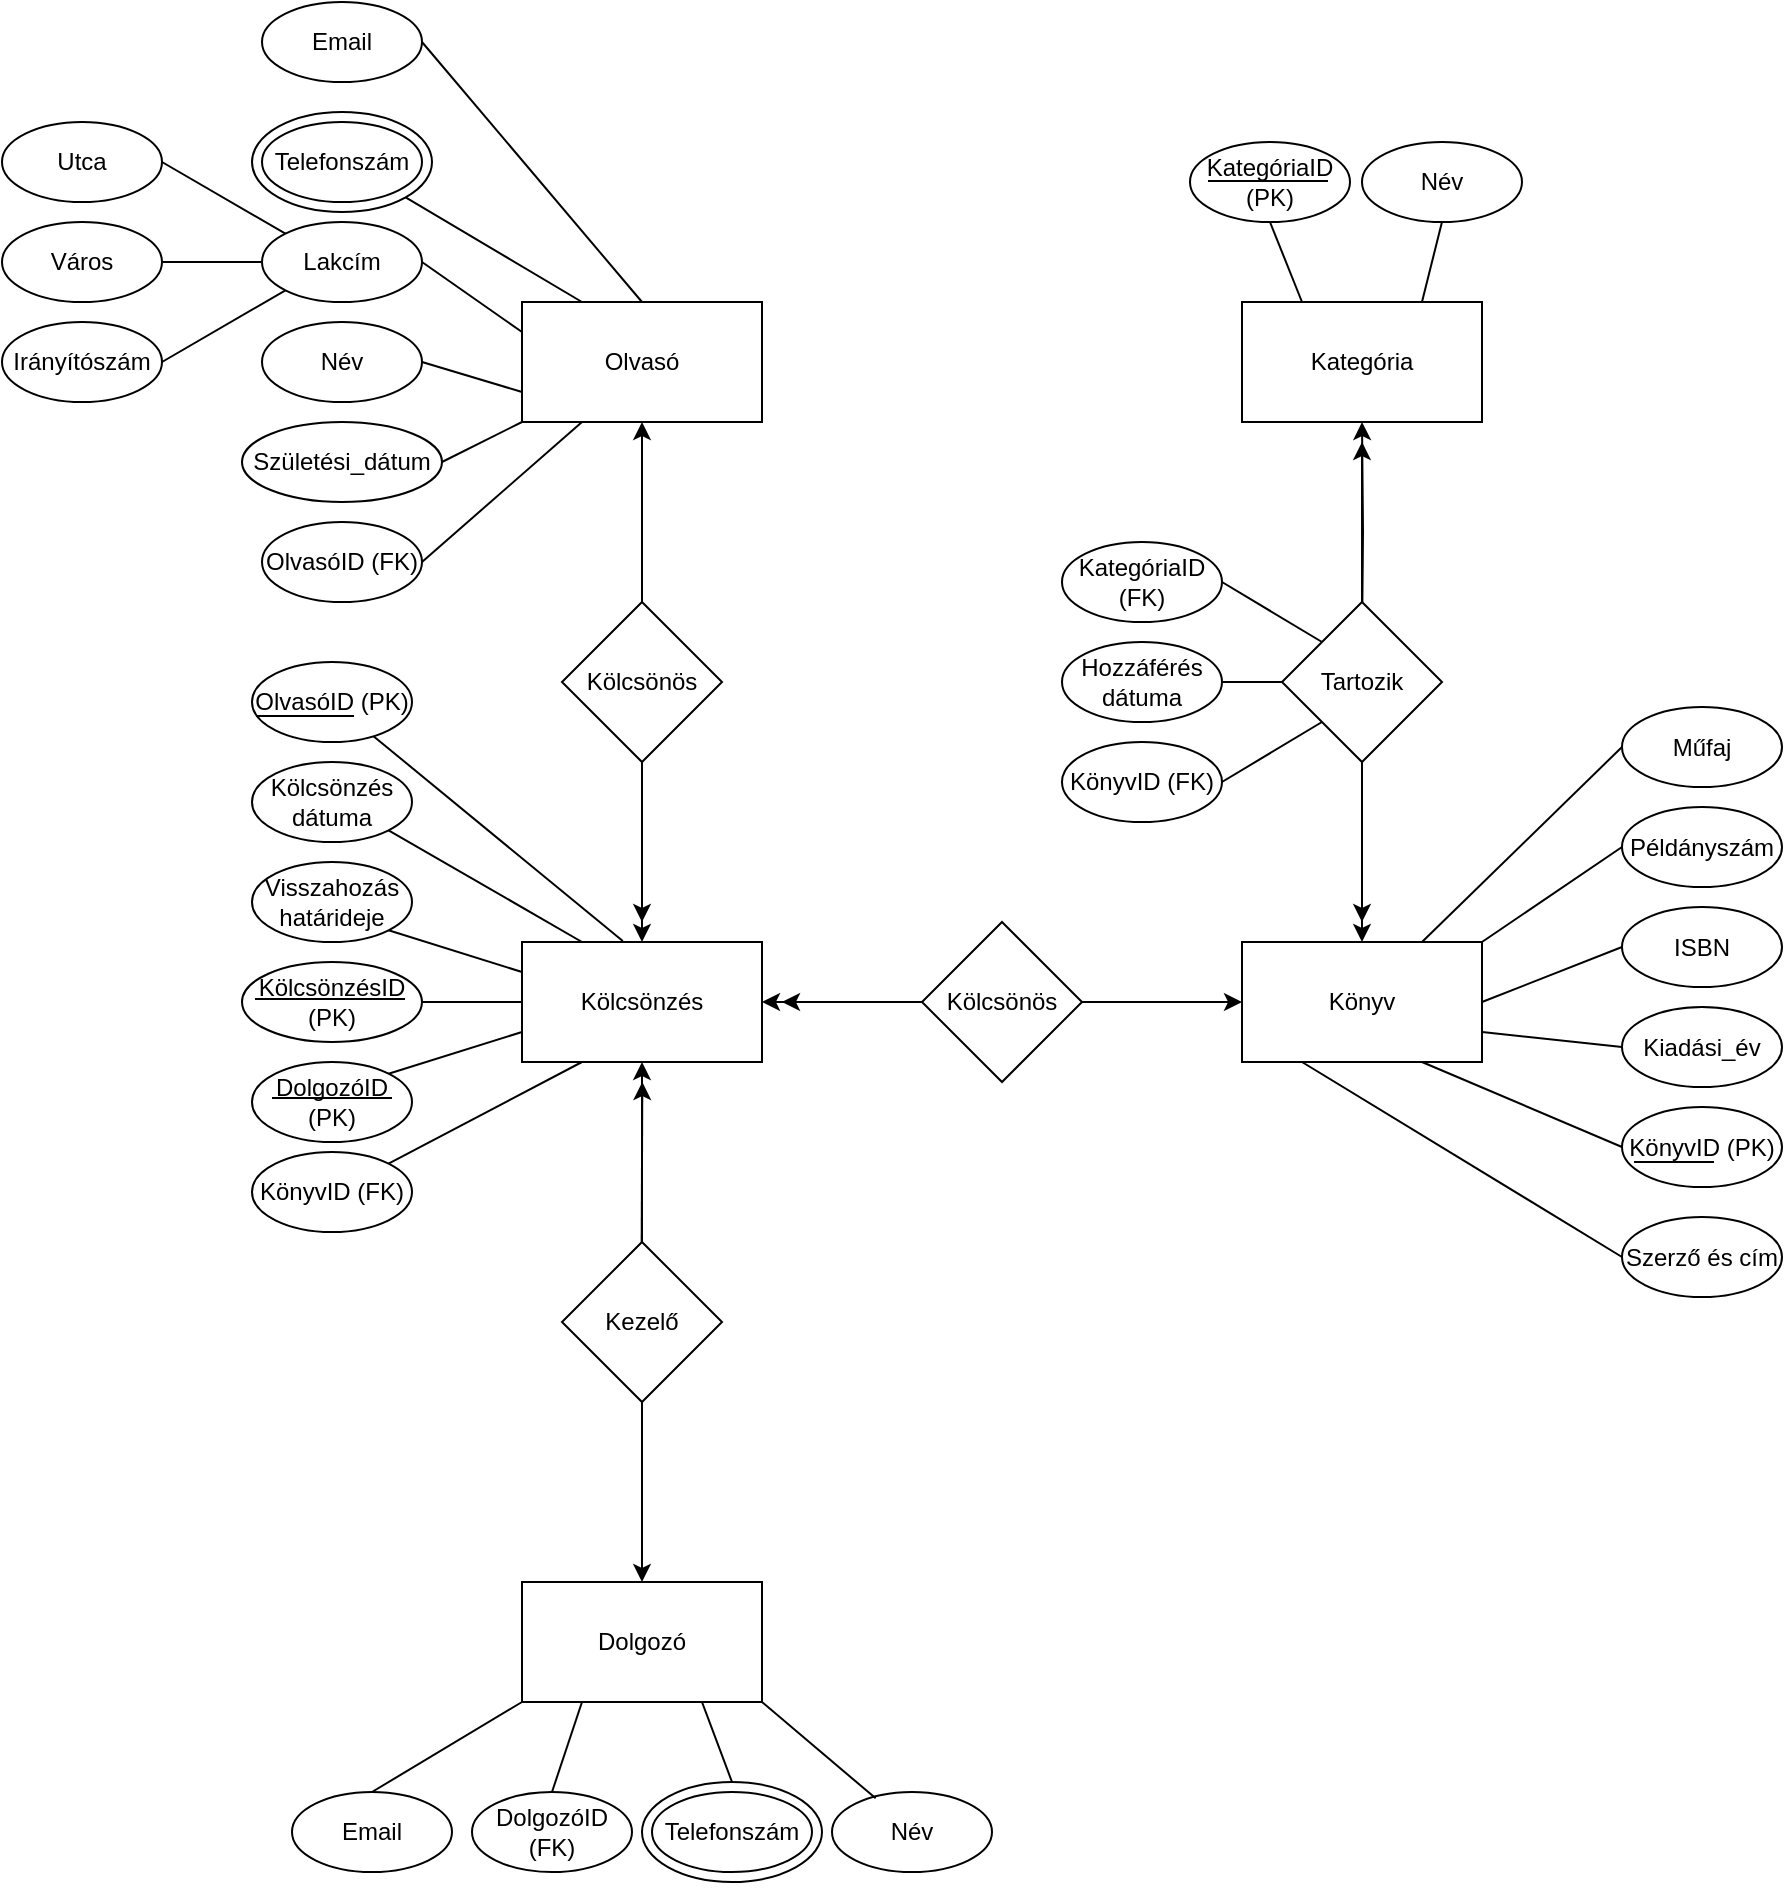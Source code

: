 <mxfile version="25.0.1">
  <diagram name="1 oldal" id="alcTGYQ9ajRt__SK6LK3">
    <mxGraphModel dx="1498" dy="751" grid="1" gridSize="10" guides="1" tooltips="1" connect="1" arrows="1" fold="1" page="1" pageScale="1" pageWidth="827" pageHeight="1169" math="0" shadow="0">
      <root>
        <mxCell id="0" />
        <mxCell id="1" parent="0" />
        <mxCell id="ELYU4CRY17MP1amdZxYk-1" value="" style="endArrow=classic;html=1;rounded=0;entryX=0.5;entryY=0;entryDx=0;entryDy=0;exitX=0.5;exitY=1;exitDx=0;exitDy=0;" edge="1" parent="1" source="ELYU4CRY17MP1amdZxYk-26" target="ELYU4CRY17MP1amdZxYk-2">
          <mxGeometry width="50" height="50" relative="1" as="geometry">
            <mxPoint x="380" y="370" as="sourcePoint" />
            <mxPoint x="300" y="370" as="targetPoint" />
          </mxGeometry>
        </mxCell>
        <mxCell id="ELYU4CRY17MP1amdZxYk-2" value="Könyv" style="rounded=0;whiteSpace=wrap;html=1;" vertex="1" parent="1">
          <mxGeometry x="360" y="480" width="120" height="60" as="geometry" />
        </mxCell>
        <mxCell id="ELYU4CRY17MP1amdZxYk-3" value="Kategória" style="rounded=0;whiteSpace=wrap;html=1;" vertex="1" parent="1">
          <mxGeometry x="360" y="160" width="120" height="60" as="geometry" />
        </mxCell>
        <mxCell id="ELYU4CRY17MP1amdZxYk-4" value="Dolgozó" style="rounded=0;whiteSpace=wrap;html=1;" vertex="1" parent="1">
          <mxGeometry y="800" width="120" height="60" as="geometry" />
        </mxCell>
        <mxCell id="ELYU4CRY17MP1amdZxYk-5" value="Olvasó" style="rounded=0;whiteSpace=wrap;html=1;" vertex="1" parent="1">
          <mxGeometry y="160" width="120" height="60" as="geometry" />
        </mxCell>
        <mxCell id="ELYU4CRY17MP1amdZxYk-6" value="Kölcsönzés" style="rounded=0;whiteSpace=wrap;html=1;" vertex="1" parent="1">
          <mxGeometry y="480" width="120" height="60" as="geometry" />
        </mxCell>
        <mxCell id="ELYU4CRY17MP1amdZxYk-7" value="Email" style="ellipse;whiteSpace=wrap;html=1;" vertex="1" parent="1">
          <mxGeometry x="-115" y="905" width="80" height="40" as="geometry" />
        </mxCell>
        <mxCell id="ELYU4CRY17MP1amdZxYk-8" value="DolgozóID (FK)" style="ellipse;whiteSpace=wrap;html=1;" vertex="1" parent="1">
          <mxGeometry x="-25" y="905" width="80" height="40" as="geometry" />
        </mxCell>
        <mxCell id="ELYU4CRY17MP1amdZxYk-9" value="Név" style="ellipse;whiteSpace=wrap;html=1;" vertex="1" parent="1">
          <mxGeometry x="155" y="905" width="80" height="40" as="geometry" />
        </mxCell>
        <mxCell id="ELYU4CRY17MP1amdZxYk-10" value="" style="endArrow=none;html=1;rounded=0;exitX=1;exitY=1;exitDx=0;exitDy=0;entryX=0.273;entryY=0.079;entryDx=0;entryDy=0;entryPerimeter=0;" edge="1" parent="1" source="ELYU4CRY17MP1amdZxYk-4" target="ELYU4CRY17MP1amdZxYk-9">
          <mxGeometry width="50" height="50" relative="1" as="geometry">
            <mxPoint x="220" y="1060" as="sourcePoint" />
            <mxPoint x="110" y="930" as="targetPoint" />
          </mxGeometry>
        </mxCell>
        <mxCell id="ELYU4CRY17MP1amdZxYk-11" value="" style="endArrow=none;html=1;rounded=0;entryX=0.25;entryY=1;entryDx=0;entryDy=0;exitX=0.5;exitY=0;exitDx=0;exitDy=0;" edge="1" parent="1" source="ELYU4CRY17MP1amdZxYk-8" target="ELYU4CRY17MP1amdZxYk-4">
          <mxGeometry width="50" height="50" relative="1" as="geometry">
            <mxPoint x="70" y="970" as="sourcePoint" />
            <mxPoint x="70" y="880" as="targetPoint" />
          </mxGeometry>
        </mxCell>
        <mxCell id="ELYU4CRY17MP1amdZxYk-12" value="" style="endArrow=none;html=1;rounded=0;entryX=0.5;entryY=0;entryDx=0;entryDy=0;exitX=0.75;exitY=1;exitDx=0;exitDy=0;" edge="1" parent="1" source="ELYU4CRY17MP1amdZxYk-4" target="ELYU4CRY17MP1amdZxYk-20">
          <mxGeometry width="50" height="50" relative="1" as="geometry">
            <mxPoint x="220" y="1060" as="sourcePoint" />
            <mxPoint x="270" y="1010" as="targetPoint" />
          </mxGeometry>
        </mxCell>
        <mxCell id="ELYU4CRY17MP1amdZxYk-13" value="" style="endArrow=none;html=1;rounded=0;exitX=0.5;exitY=0;exitDx=0;exitDy=0;entryX=0;entryY=1;entryDx=0;entryDy=0;" edge="1" parent="1" source="ELYU4CRY17MP1amdZxYk-7" target="ELYU4CRY17MP1amdZxYk-4">
          <mxGeometry width="50" height="50" relative="1" as="geometry">
            <mxPoint x="220" y="1060" as="sourcePoint" />
            <mxPoint x="10" y="835" as="targetPoint" />
          </mxGeometry>
        </mxCell>
        <mxCell id="ELYU4CRY17MP1amdZxYk-14" value="Név" style="ellipse;whiteSpace=wrap;html=1;" vertex="1" parent="1">
          <mxGeometry x="-130" y="170" width="80" height="40" as="geometry" />
        </mxCell>
        <mxCell id="ELYU4CRY17MP1amdZxYk-15" value="Olvasó&lt;span data-darkreader-inline-color=&quot;&quot; data-darkreader-inline-bgcolor=&quot;&quot; style=&quot;background-color: initial; color: rgb(0, 0, 0); --darkreader-inline-bgcolor: initial; --darkreader-inline-color: #e8e6e3;&quot;&gt;ID (FK)&lt;/span&gt;" style="ellipse;whiteSpace=wrap;html=1;" vertex="1" parent="1">
          <mxGeometry x="-130" y="270" width="80" height="40" as="geometry" />
        </mxCell>
        <mxCell id="ELYU4CRY17MP1amdZxYk-16" value="Email" style="ellipse;whiteSpace=wrap;html=1;" vertex="1" parent="1">
          <mxGeometry x="-130" y="10" width="80" height="40" as="geometry" />
        </mxCell>
        <mxCell id="ELYU4CRY17MP1amdZxYk-17" value="Születési_dátum" style="ellipse;whiteSpace=wrap;html=1;" vertex="1" parent="1">
          <mxGeometry x="-140" y="220" width="100" height="40" as="geometry" />
        </mxCell>
        <mxCell id="ELYU4CRY17MP1amdZxYk-18" value="Lakcím" style="ellipse;whiteSpace=wrap;html=1;" vertex="1" parent="1">
          <mxGeometry x="-130" y="120" width="80" height="40" as="geometry" />
        </mxCell>
        <mxCell id="ELYU4CRY17MP1amdZxYk-19" value="" style="group" vertex="1" connectable="0" parent="1">
          <mxGeometry x="60" y="900" width="90" height="50" as="geometry" />
        </mxCell>
        <mxCell id="ELYU4CRY17MP1amdZxYk-20" value="" style="ellipse;whiteSpace=wrap;html=1;" vertex="1" parent="ELYU4CRY17MP1amdZxYk-19">
          <mxGeometry width="90" height="50" as="geometry" />
        </mxCell>
        <mxCell id="ELYU4CRY17MP1amdZxYk-21" value="Telefonszám" style="ellipse;whiteSpace=wrap;html=1;" vertex="1" parent="ELYU4CRY17MP1amdZxYk-19">
          <mxGeometry x="5" y="5" width="80" height="40" as="geometry" />
        </mxCell>
        <mxCell id="ELYU4CRY17MP1amdZxYk-22" style="edgeStyle=orthogonalEdgeStyle;rounded=0;orthogonalLoop=1;jettySize=auto;html=1;exitX=0.5;exitY=1;exitDx=0;exitDy=0;" edge="1" parent="ELYU4CRY17MP1amdZxYk-19" source="ELYU4CRY17MP1amdZxYk-21" target="ELYU4CRY17MP1amdZxYk-21">
          <mxGeometry relative="1" as="geometry" />
        </mxCell>
        <mxCell id="ELYU4CRY17MP1amdZxYk-23" style="edgeStyle=orthogonalEdgeStyle;rounded=0;orthogonalLoop=1;jettySize=auto;html=1;entryX=0.5;entryY=1;entryDx=0;entryDy=0;" edge="1" parent="1" target="ELYU4CRY17MP1amdZxYk-3">
          <mxGeometry relative="1" as="geometry">
            <mxPoint x="420" y="330" as="sourcePoint" />
            <mxPoint x="420" y="220" as="targetPoint" />
          </mxGeometry>
        </mxCell>
        <mxCell id="ELYU4CRY17MP1amdZxYk-24" style="edgeStyle=orthogonalEdgeStyle;rounded=0;orthogonalLoop=1;jettySize=auto;html=1;exitX=0.5;exitY=0;exitDx=0;exitDy=0;" edge="1" parent="1" source="ELYU4CRY17MP1amdZxYk-26">
          <mxGeometry relative="1" as="geometry">
            <mxPoint x="420" y="230" as="targetPoint" />
            <mxPoint x="420" y="290" as="sourcePoint" />
          </mxGeometry>
        </mxCell>
        <mxCell id="ELYU4CRY17MP1amdZxYk-25" style="edgeStyle=orthogonalEdgeStyle;rounded=0;orthogonalLoop=1;jettySize=auto;html=1;exitX=0.5;exitY=1;exitDx=0;exitDy=0;" edge="1" parent="1" source="ELYU4CRY17MP1amdZxYk-26">
          <mxGeometry relative="1" as="geometry">
            <mxPoint x="420" y="470" as="targetPoint" />
            <mxPoint x="420" y="409.29" as="sourcePoint" />
            <Array as="points" />
          </mxGeometry>
        </mxCell>
        <mxCell id="ELYU4CRY17MP1amdZxYk-26" value="Tartozik" style="rhombus;whiteSpace=wrap;html=1;" vertex="1" parent="1">
          <mxGeometry x="380" y="310" width="80" height="80" as="geometry" />
        </mxCell>
        <mxCell id="ELYU4CRY17MP1amdZxYk-27" style="edgeStyle=orthogonalEdgeStyle;rounded=0;orthogonalLoop=1;jettySize=auto;html=1;entryX=0.5;entryY=1;entryDx=0;entryDy=0;exitX=0.5;exitY=0;exitDx=0;exitDy=0;" edge="1" parent="1" source="ELYU4CRY17MP1amdZxYk-30" target="ELYU4CRY17MP1amdZxYk-5">
          <mxGeometry relative="1" as="geometry">
            <mxPoint x="60" y="290" as="sourcePoint" />
          </mxGeometry>
        </mxCell>
        <mxCell id="ELYU4CRY17MP1amdZxYk-28" style="edgeStyle=orthogonalEdgeStyle;rounded=0;orthogonalLoop=1;jettySize=auto;html=1;entryX=0.5;entryY=0;entryDx=0;entryDy=0;" edge="1" parent="1" source="ELYU4CRY17MP1amdZxYk-30" target="ELYU4CRY17MP1amdZxYk-6">
          <mxGeometry relative="1" as="geometry" />
        </mxCell>
        <mxCell id="ELYU4CRY17MP1amdZxYk-29" style="edgeStyle=orthogonalEdgeStyle;rounded=0;orthogonalLoop=1;jettySize=auto;html=1;" edge="1" parent="1" source="ELYU4CRY17MP1amdZxYk-30">
          <mxGeometry relative="1" as="geometry">
            <mxPoint x="60" y="470" as="targetPoint" />
          </mxGeometry>
        </mxCell>
        <mxCell id="ELYU4CRY17MP1amdZxYk-30" value="Kölcsönös" style="rhombus;whiteSpace=wrap;html=1;" vertex="1" parent="1">
          <mxGeometry x="20" y="310" width="80" height="80" as="geometry" />
        </mxCell>
        <mxCell id="ELYU4CRY17MP1amdZxYk-31" style="edgeStyle=orthogonalEdgeStyle;rounded=0;orthogonalLoop=1;jettySize=auto;html=1;exitX=1;exitY=0.5;exitDx=0;exitDy=0;" edge="1" parent="1" source="ELYU4CRY17MP1amdZxYk-32" target="ELYU4CRY17MP1amdZxYk-2">
          <mxGeometry relative="1" as="geometry" />
        </mxCell>
        <mxCell id="ELYU4CRY17MP1amdZxYk-32" value="Kölcsönös" style="rhombus;whiteSpace=wrap;html=1;" vertex="1" parent="1">
          <mxGeometry x="200" y="470" width="80" height="80" as="geometry" />
        </mxCell>
        <mxCell id="ELYU4CRY17MP1amdZxYk-33" value="" style="group" vertex="1" connectable="0" parent="1">
          <mxGeometry x="-135" y="65" width="90" height="50" as="geometry" />
        </mxCell>
        <mxCell id="ELYU4CRY17MP1amdZxYk-34" value="" style="ellipse;whiteSpace=wrap;html=1;" vertex="1" parent="ELYU4CRY17MP1amdZxYk-33">
          <mxGeometry width="90" height="50" as="geometry" />
        </mxCell>
        <mxCell id="ELYU4CRY17MP1amdZxYk-35" value="Telefonszám" style="ellipse;whiteSpace=wrap;html=1;" vertex="1" parent="ELYU4CRY17MP1amdZxYk-33">
          <mxGeometry x="5" y="5" width="80" height="40" as="geometry" />
        </mxCell>
        <mxCell id="ELYU4CRY17MP1amdZxYk-36" value="Irányítószám" style="ellipse;whiteSpace=wrap;html=1;" vertex="1" parent="1">
          <mxGeometry x="-260" y="170" width="80" height="40" as="geometry" />
        </mxCell>
        <mxCell id="ELYU4CRY17MP1amdZxYk-37" value="Város" style="ellipse;whiteSpace=wrap;html=1;" vertex="1" parent="1">
          <mxGeometry x="-260" y="120" width="80" height="40" as="geometry" />
        </mxCell>
        <mxCell id="ELYU4CRY17MP1amdZxYk-38" value="Utca" style="ellipse;whiteSpace=wrap;html=1;" vertex="1" parent="1">
          <mxGeometry x="-260" y="70" width="80" height="40" as="geometry" />
        </mxCell>
        <mxCell id="ELYU4CRY17MP1amdZxYk-39" value="" style="endArrow=none;html=1;rounded=0;exitX=0.25;exitY=1;exitDx=0;exitDy=0;entryX=1;entryY=0.5;entryDx=0;entryDy=0;" edge="1" parent="1" source="ELYU4CRY17MP1amdZxYk-5" target="ELYU4CRY17MP1amdZxYk-15">
          <mxGeometry width="50" height="50" relative="1" as="geometry">
            <mxPoint x="-80" y="220" as="sourcePoint" />
            <mxPoint x="-30" y="170" as="targetPoint" />
          </mxGeometry>
        </mxCell>
        <mxCell id="ELYU4CRY17MP1amdZxYk-40" value="" style="endArrow=none;html=1;rounded=0;exitX=0;exitY=1;exitDx=0;exitDy=0;entryX=1;entryY=0.5;entryDx=0;entryDy=0;" edge="1" parent="1" source="ELYU4CRY17MP1amdZxYk-5" target="ELYU4CRY17MP1amdZxYk-17">
          <mxGeometry width="50" height="50" relative="1" as="geometry">
            <mxPoint x="-50" y="170" as="sourcePoint" />
            <mxPoint y="120" as="targetPoint" />
          </mxGeometry>
        </mxCell>
        <mxCell id="ELYU4CRY17MP1amdZxYk-41" value="" style="endArrow=none;html=1;rounded=0;exitX=0;exitY=0.75;exitDx=0;exitDy=0;entryX=1;entryY=0.5;entryDx=0;entryDy=0;" edge="1" parent="1" source="ELYU4CRY17MP1amdZxYk-5" target="ELYU4CRY17MP1amdZxYk-14">
          <mxGeometry width="50" height="50" relative="1" as="geometry">
            <mxPoint x="-10" y="155" as="sourcePoint" />
            <mxPoint x="40" y="105" as="targetPoint" />
          </mxGeometry>
        </mxCell>
        <mxCell id="ELYU4CRY17MP1amdZxYk-42" value="" style="endArrow=none;html=1;rounded=0;exitX=0;exitY=0.25;exitDx=0;exitDy=0;entryX=1;entryY=0.5;entryDx=0;entryDy=0;" edge="1" parent="1" source="ELYU4CRY17MP1amdZxYk-5" target="ELYU4CRY17MP1amdZxYk-18">
          <mxGeometry width="50" height="50" relative="1" as="geometry">
            <mxPoint x="70" y="170" as="sourcePoint" />
            <mxPoint x="120" y="120" as="targetPoint" />
          </mxGeometry>
        </mxCell>
        <mxCell id="ELYU4CRY17MP1amdZxYk-43" value="" style="endArrow=none;html=1;rounded=0;exitX=0.25;exitY=0;exitDx=0;exitDy=0;entryX=1;entryY=1;entryDx=0;entryDy=0;" edge="1" parent="1" source="ELYU4CRY17MP1amdZxYk-5" target="ELYU4CRY17MP1amdZxYk-34">
          <mxGeometry width="50" height="50" relative="1" as="geometry">
            <mxPoint x="90" y="210" as="sourcePoint" />
            <mxPoint x="150" y="180" as="targetPoint" />
          </mxGeometry>
        </mxCell>
        <mxCell id="ELYU4CRY17MP1amdZxYk-44" value="" style="endArrow=none;html=1;rounded=0;exitX=0.5;exitY=0;exitDx=0;exitDy=0;entryX=1;entryY=0.5;entryDx=0;entryDy=0;" edge="1" parent="1" source="ELYU4CRY17MP1amdZxYk-5" target="ELYU4CRY17MP1amdZxYk-16">
          <mxGeometry width="50" height="50" relative="1" as="geometry">
            <mxPoint x="100" y="280" as="sourcePoint" />
            <mxPoint x="150" y="230" as="targetPoint" />
          </mxGeometry>
        </mxCell>
        <mxCell id="ELYU4CRY17MP1amdZxYk-45" value="" style="endArrow=none;html=1;rounded=0;exitX=0;exitY=0.5;exitDx=0;exitDy=0;entryX=1;entryY=0.5;entryDx=0;entryDy=0;" edge="1" parent="1" source="ELYU4CRY17MP1amdZxYk-18" target="ELYU4CRY17MP1amdZxYk-37">
          <mxGeometry width="50" height="50" relative="1" as="geometry">
            <mxPoint x="150" y="100" as="sourcePoint" />
            <mxPoint x="200" y="50" as="targetPoint" />
          </mxGeometry>
        </mxCell>
        <mxCell id="ELYU4CRY17MP1amdZxYk-46" value="" style="endArrow=none;html=1;rounded=0;entryX=1;entryY=0.5;entryDx=0;entryDy=0;exitX=0;exitY=1;exitDx=0;exitDy=0;" edge="1" parent="1" source="ELYU4CRY17MP1amdZxYk-18" target="ELYU4CRY17MP1amdZxYk-36">
          <mxGeometry width="50" height="50" relative="1" as="geometry">
            <mxPoint x="120" y="80" as="sourcePoint" />
            <mxPoint x="130" y="50" as="targetPoint" />
          </mxGeometry>
        </mxCell>
        <mxCell id="ELYU4CRY17MP1amdZxYk-47" value="" style="endArrow=none;html=1;rounded=0;entryX=1;entryY=0.5;entryDx=0;entryDy=0;exitX=0;exitY=0;exitDx=0;exitDy=0;" edge="1" parent="1" source="ELYU4CRY17MP1amdZxYk-18" target="ELYU4CRY17MP1amdZxYk-38">
          <mxGeometry width="50" height="50" relative="1" as="geometry">
            <mxPoint x="170" y="100" as="sourcePoint" />
            <mxPoint x="200" y="90" as="targetPoint" />
          </mxGeometry>
        </mxCell>
        <mxCell id="ELYU4CRY17MP1amdZxYk-48" value="KönyvID (PK)" style="ellipse;whiteSpace=wrap;html=1;" vertex="1" parent="1">
          <mxGeometry x="550" y="562.5" width="80" height="40" as="geometry" />
        </mxCell>
        <mxCell id="ELYU4CRY17MP1amdZxYk-49" value="Példányszám" style="ellipse;whiteSpace=wrap;html=1;" vertex="1" parent="1">
          <mxGeometry x="550" y="412.5" width="80" height="40" as="geometry" />
        </mxCell>
        <mxCell id="ELYU4CRY17MP1amdZxYk-50" value="ISBN" style="ellipse;whiteSpace=wrap;html=1;" vertex="1" parent="1">
          <mxGeometry x="550" y="462.5" width="80" height="40" as="geometry" />
        </mxCell>
        <mxCell id="ELYU4CRY17MP1amdZxYk-51" value="Kiadási_év" style="ellipse;whiteSpace=wrap;html=1;" vertex="1" parent="1">
          <mxGeometry x="550" y="512.5" width="80" height="40" as="geometry" />
        </mxCell>
        <mxCell id="ELYU4CRY17MP1amdZxYk-52" value="Szerző és cím" style="ellipse;whiteSpace=wrap;html=1;" vertex="1" parent="1">
          <mxGeometry x="550" y="617.5" width="80" height="40" as="geometry" />
        </mxCell>
        <mxCell id="ELYU4CRY17MP1amdZxYk-53" value="Műfaj" style="ellipse;whiteSpace=wrap;html=1;" vertex="1" parent="1">
          <mxGeometry x="550" y="362.5" width="80" height="40" as="geometry" />
        </mxCell>
        <mxCell id="ELYU4CRY17MP1amdZxYk-54" style="edgeStyle=orthogonalEdgeStyle;rounded=0;orthogonalLoop=1;jettySize=auto;html=1;exitX=0;exitY=0.5;exitDx=0;exitDy=0;" edge="1" parent="1" source="ELYU4CRY17MP1amdZxYk-32">
          <mxGeometry relative="1" as="geometry">
            <mxPoint x="280" y="510" as="sourcePoint" />
            <mxPoint x="130" y="510" as="targetPoint" />
          </mxGeometry>
        </mxCell>
        <mxCell id="ELYU4CRY17MP1amdZxYk-55" style="edgeStyle=orthogonalEdgeStyle;rounded=0;orthogonalLoop=1;jettySize=auto;html=1;entryX=1;entryY=0.5;entryDx=0;entryDy=0;exitX=0;exitY=0.5;exitDx=0;exitDy=0;" edge="1" parent="1" source="ELYU4CRY17MP1amdZxYk-32" target="ELYU4CRY17MP1amdZxYk-6">
          <mxGeometry relative="1" as="geometry">
            <mxPoint x="200" y="509.58" as="targetPoint" />
            <mxPoint x="130" y="509.58" as="sourcePoint" />
          </mxGeometry>
        </mxCell>
        <mxCell id="ELYU4CRY17MP1amdZxYk-56" value="Kezelő" style="rhombus;whiteSpace=wrap;html=1;" vertex="1" parent="1">
          <mxGeometry x="20" y="630" width="80" height="80" as="geometry" />
        </mxCell>
        <mxCell id="ELYU4CRY17MP1amdZxYk-57" value="" style="endArrow=classic;html=1;rounded=0;exitX=0.5;exitY=0;exitDx=0;exitDy=0;entryX=0.5;entryY=1;entryDx=0;entryDy=0;" edge="1" parent="1" source="ELYU4CRY17MP1amdZxYk-56" target="ELYU4CRY17MP1amdZxYk-6">
          <mxGeometry width="50" height="50" relative="1" as="geometry">
            <mxPoint x="-240" y="720" as="sourcePoint" />
            <mxPoint x="-120" y="540" as="targetPoint" />
          </mxGeometry>
        </mxCell>
        <mxCell id="ELYU4CRY17MP1amdZxYk-58" value="" style="endArrow=classic;html=1;rounded=0;entryX=0.5;entryY=0;entryDx=0;entryDy=0;exitX=0.5;exitY=1;exitDx=0;exitDy=0;" edge="1" parent="1" source="ELYU4CRY17MP1amdZxYk-56" target="ELYU4CRY17MP1amdZxYk-4">
          <mxGeometry width="50" height="50" relative="1" as="geometry">
            <mxPoint x="60" y="730" as="sourcePoint" />
            <mxPoint x="100" y="750" as="targetPoint" />
          </mxGeometry>
        </mxCell>
        <mxCell id="ELYU4CRY17MP1amdZxYk-59" value="" style="endArrow=classic;html=1;rounded=0;exitX=0.5;exitY=0;exitDx=0;exitDy=0;" edge="1" parent="1">
          <mxGeometry width="50" height="50" relative="1" as="geometry">
            <mxPoint x="59.85" y="630" as="sourcePoint" />
            <mxPoint x="60.15" y="550" as="targetPoint" />
          </mxGeometry>
        </mxCell>
        <mxCell id="ELYU4CRY17MP1amdZxYk-60" value="" style="endArrow=none;html=1;rounded=0;entryX=0.75;entryY=1;entryDx=0;entryDy=0;exitX=0;exitY=0.5;exitDx=0;exitDy=0;" edge="1" parent="1" source="ELYU4CRY17MP1amdZxYk-48" target="ELYU4CRY17MP1amdZxYk-2">
          <mxGeometry width="50" height="50" relative="1" as="geometry">
            <mxPoint x="390" y="570" as="sourcePoint" />
            <mxPoint x="420" y="520" as="targetPoint" />
          </mxGeometry>
        </mxCell>
        <mxCell id="ELYU4CRY17MP1amdZxYk-61" value="" style="endArrow=none;html=1;rounded=0;entryX=1;entryY=0;entryDx=0;entryDy=0;exitX=0;exitY=0.5;exitDx=0;exitDy=0;" edge="1" parent="1" source="ELYU4CRY17MP1amdZxYk-49" target="ELYU4CRY17MP1amdZxYk-2">
          <mxGeometry width="50" height="50" relative="1" as="geometry">
            <mxPoint x="380" y="580" as="sourcePoint" />
            <mxPoint x="393" y="551" as="targetPoint" />
          </mxGeometry>
        </mxCell>
        <mxCell id="ELYU4CRY17MP1amdZxYk-62" value="" style="endArrow=none;html=1;rounded=0;entryX=1;entryY=0.75;entryDx=0;entryDy=0;exitX=0;exitY=0.5;exitDx=0;exitDy=0;" edge="1" parent="1" source="ELYU4CRY17MP1amdZxYk-51" target="ELYU4CRY17MP1amdZxYk-2">
          <mxGeometry width="50" height="50" relative="1" as="geometry">
            <mxPoint x="400" y="600" as="sourcePoint" />
            <mxPoint x="413" y="571" as="targetPoint" />
          </mxGeometry>
        </mxCell>
        <mxCell id="ELYU4CRY17MP1amdZxYk-63" value="" style="endArrow=none;html=1;rounded=0;entryX=1;entryY=0.5;entryDx=0;entryDy=0;exitX=0;exitY=0.5;exitDx=0;exitDy=0;" edge="1" parent="1" source="ELYU4CRY17MP1amdZxYk-50" target="ELYU4CRY17MP1amdZxYk-2">
          <mxGeometry width="50" height="50" relative="1" as="geometry">
            <mxPoint x="410" y="610" as="sourcePoint" />
            <mxPoint x="423" y="581" as="targetPoint" />
          </mxGeometry>
        </mxCell>
        <mxCell id="ELYU4CRY17MP1amdZxYk-64" value="" style="endArrow=none;html=1;rounded=0;exitX=0.25;exitY=1;exitDx=0;exitDy=0;entryX=0;entryY=0.5;entryDx=0;entryDy=0;" edge="1" parent="1" source="ELYU4CRY17MP1amdZxYk-2" target="ELYU4CRY17MP1amdZxYk-52">
          <mxGeometry width="50" height="50" relative="1" as="geometry">
            <mxPoint x="330" y="500" as="sourcePoint" />
            <mxPoint x="380" y="450" as="targetPoint" />
          </mxGeometry>
        </mxCell>
        <mxCell id="ELYU4CRY17MP1amdZxYk-65" value="" style="endArrow=none;html=1;rounded=0;exitX=0.75;exitY=0;exitDx=0;exitDy=0;entryX=0;entryY=0.5;entryDx=0;entryDy=0;" edge="1" parent="1" source="ELYU4CRY17MP1amdZxYk-2" target="ELYU4CRY17MP1amdZxYk-53">
          <mxGeometry width="50" height="50" relative="1" as="geometry">
            <mxPoint x="400" y="490" as="sourcePoint" />
            <mxPoint x="390" y="460" as="targetPoint" />
          </mxGeometry>
        </mxCell>
        <mxCell id="ELYU4CRY17MP1amdZxYk-66" value="KategóriaID (PK)" style="ellipse;whiteSpace=wrap;html=1;" vertex="1" parent="1">
          <mxGeometry x="334" y="80" width="80" height="40" as="geometry" />
        </mxCell>
        <mxCell id="ELYU4CRY17MP1amdZxYk-67" value="Név" style="ellipse;whiteSpace=wrap;html=1;" vertex="1" parent="1">
          <mxGeometry x="420" y="80" width="80" height="40" as="geometry" />
        </mxCell>
        <mxCell id="ELYU4CRY17MP1amdZxYk-68" value="" style="endArrow=none;html=1;rounded=0;exitX=0.25;exitY=0;exitDx=0;exitDy=0;entryX=0.5;entryY=1;entryDx=0;entryDy=0;" edge="1" parent="1" source="ELYU4CRY17MP1amdZxYk-3" target="ELYU4CRY17MP1amdZxYk-66">
          <mxGeometry width="50" height="50" relative="1" as="geometry">
            <mxPoint x="320" y="180" as="sourcePoint" />
            <mxPoint x="370" y="130" as="targetPoint" />
          </mxGeometry>
        </mxCell>
        <mxCell id="ELYU4CRY17MP1amdZxYk-69" value="" style="endArrow=none;html=1;rounded=0;exitX=0.75;exitY=0;exitDx=0;exitDy=0;entryX=0.5;entryY=1;entryDx=0;entryDy=0;" edge="1" parent="1" source="ELYU4CRY17MP1amdZxYk-3" target="ELYU4CRY17MP1amdZxYk-67">
          <mxGeometry width="50" height="50" relative="1" as="geometry">
            <mxPoint x="400" y="170" as="sourcePoint" />
            <mxPoint x="381" y="141" as="targetPoint" />
          </mxGeometry>
        </mxCell>
        <mxCell id="ELYU4CRY17MP1amdZxYk-70" value="Visszahozás határideje" style="ellipse;whiteSpace=wrap;html=1;" vertex="1" parent="1">
          <mxGeometry x="-135" y="440" width="80" height="40" as="geometry" />
        </mxCell>
        <mxCell id="ELYU4CRY17MP1amdZxYk-71" value="KönyvID (FK)" style="ellipse;whiteSpace=wrap;html=1;" vertex="1" parent="1">
          <mxGeometry x="-135" y="585" width="80" height="40" as="geometry" />
        </mxCell>
        <mxCell id="ELYU4CRY17MP1amdZxYk-72" value="OlvasóID (PK)" style="ellipse;whiteSpace=wrap;html=1;" vertex="1" parent="1">
          <mxGeometry x="-135" y="340" width="80" height="40" as="geometry" />
        </mxCell>
        <mxCell id="ELYU4CRY17MP1amdZxYk-73" value="Kölcsönzés dátuma" style="ellipse;whiteSpace=wrap;html=1;" vertex="1" parent="1">
          <mxGeometry x="-135" y="390" width="80" height="40" as="geometry" />
        </mxCell>
        <mxCell id="ELYU4CRY17MP1amdZxYk-74" value="KölcsönzésID (PK)" style="ellipse;whiteSpace=wrap;html=1;" vertex="1" parent="1">
          <mxGeometry x="-140" y="490" width="90" height="40" as="geometry" />
        </mxCell>
        <mxCell id="ELYU4CRY17MP1amdZxYk-75" value="DolgozóID (PK)" style="ellipse;whiteSpace=wrap;html=1;" vertex="1" parent="1">
          <mxGeometry x="-135" y="540" width="80" height="40" as="geometry" />
        </mxCell>
        <mxCell id="ELYU4CRY17MP1amdZxYk-76" value="" style="endArrow=none;html=1;rounded=0;exitX=0.42;exitY=-0.008;exitDx=0;exitDy=0;exitPerimeter=0;" edge="1" parent="1" source="ELYU4CRY17MP1amdZxYk-6" target="ELYU4CRY17MP1amdZxYk-72">
          <mxGeometry width="50" height="50" relative="1" as="geometry">
            <mxPoint x="70" y="500" as="sourcePoint" />
            <mxPoint x="120" y="450" as="targetPoint" />
          </mxGeometry>
        </mxCell>
        <mxCell id="ELYU4CRY17MP1amdZxYk-77" value="" style="endArrow=none;html=1;rounded=0;entryX=0.25;entryY=1;entryDx=0;entryDy=0;exitX=1;exitY=0;exitDx=0;exitDy=0;" edge="1" parent="1" source="ELYU4CRY17MP1amdZxYk-71" target="ELYU4CRY17MP1amdZxYk-6">
          <mxGeometry width="50" height="50" relative="1" as="geometry">
            <mxPoint x="130" y="570" as="sourcePoint" />
            <mxPoint x="100" y="550" as="targetPoint" />
          </mxGeometry>
        </mxCell>
        <mxCell id="ELYU4CRY17MP1amdZxYk-78" value="" style="endArrow=none;html=1;rounded=0;exitX=0.25;exitY=0;exitDx=0;exitDy=0;entryX=1;entryY=1;entryDx=0;entryDy=0;" edge="1" parent="1" source="ELYU4CRY17MP1amdZxYk-6" target="ELYU4CRY17MP1amdZxYk-73">
          <mxGeometry width="50" height="50" relative="1" as="geometry">
            <mxPoint x="110" y="500" as="sourcePoint" />
            <mxPoint x="140" y="470" as="targetPoint" />
          </mxGeometry>
        </mxCell>
        <mxCell id="ELYU4CRY17MP1amdZxYk-79" value="" style="endArrow=none;html=1;rounded=0;exitX=0;exitY=0.25;exitDx=0;exitDy=0;entryX=1;entryY=1;entryDx=0;entryDy=0;" edge="1" parent="1" source="ELYU4CRY17MP1amdZxYk-6" target="ELYU4CRY17MP1amdZxYk-70">
          <mxGeometry width="50" height="50" relative="1" as="geometry">
            <mxPoint x="-40" y="510" as="sourcePoint" />
            <mxPoint x="-10" y="480" as="targetPoint" />
          </mxGeometry>
        </mxCell>
        <mxCell id="ELYU4CRY17MP1amdZxYk-80" value="" style="endArrow=none;html=1;rounded=0;exitX=0;exitY=0.75;exitDx=0;exitDy=0;entryX=1;entryY=0;entryDx=0;entryDy=0;" edge="1" parent="1" source="ELYU4CRY17MP1amdZxYk-6" target="ELYU4CRY17MP1amdZxYk-75">
          <mxGeometry width="50" height="50" relative="1" as="geometry">
            <mxPoint x="140" y="530" as="sourcePoint" />
            <mxPoint x="170" y="500" as="targetPoint" />
          </mxGeometry>
        </mxCell>
        <mxCell id="ELYU4CRY17MP1amdZxYk-81" value="" style="endArrow=none;html=1;rounded=0;exitX=1;exitY=0.5;exitDx=0;exitDy=0;" edge="1" parent="1" source="ELYU4CRY17MP1amdZxYk-74">
          <mxGeometry width="50" height="50" relative="1" as="geometry">
            <mxPoint x="150" y="540" as="sourcePoint" />
            <mxPoint y="510" as="targetPoint" />
          </mxGeometry>
        </mxCell>
        <mxCell id="ELYU4CRY17MP1amdZxYk-82" value="KönyvID (FK)" style="ellipse;whiteSpace=wrap;html=1;" vertex="1" parent="1">
          <mxGeometry x="270" y="380" width="80" height="40" as="geometry" />
        </mxCell>
        <mxCell id="ELYU4CRY17MP1amdZxYk-83" value="KategóriaID (FK)" style="ellipse;whiteSpace=wrap;html=1;" vertex="1" parent="1">
          <mxGeometry x="270" y="280" width="80" height="40" as="geometry" />
        </mxCell>
        <mxCell id="ELYU4CRY17MP1amdZxYk-84" value="" style="endArrow=none;html=1;rounded=0;exitX=0;exitY=0;exitDx=0;exitDy=0;entryX=1;entryY=0.5;entryDx=0;entryDy=0;" edge="1" parent="1" source="ELYU4CRY17MP1amdZxYk-26" target="ELYU4CRY17MP1amdZxYk-83">
          <mxGeometry width="50" height="50" relative="1" as="geometry">
            <mxPoint x="300" y="410" as="sourcePoint" />
            <mxPoint x="350" y="360" as="targetPoint" />
          </mxGeometry>
        </mxCell>
        <mxCell id="ELYU4CRY17MP1amdZxYk-85" value="" style="endArrow=none;html=1;rounded=0;entryX=0;entryY=1;entryDx=0;entryDy=0;exitX=1;exitY=0.5;exitDx=0;exitDy=0;" edge="1" parent="1" source="ELYU4CRY17MP1amdZxYk-82" target="ELYU4CRY17MP1amdZxYk-26">
          <mxGeometry width="50" height="50" relative="1" as="geometry">
            <mxPoint x="240" y="420" as="sourcePoint" />
            <mxPoint x="290" y="370" as="targetPoint" />
          </mxGeometry>
        </mxCell>
        <mxCell id="ELYU4CRY17MP1amdZxYk-86" value="Hozzáférés dátuma" style="ellipse;whiteSpace=wrap;html=1;" vertex="1" parent="1">
          <mxGeometry x="270" y="330" width="80" height="40" as="geometry" />
        </mxCell>
        <mxCell id="ELYU4CRY17MP1amdZxYk-87" value="" style="endArrow=none;html=1;rounded=0;exitX=0;exitY=0.5;exitDx=0;exitDy=0;entryX=1;entryY=0.5;entryDx=0;entryDy=0;" edge="1" parent="1" source="ELYU4CRY17MP1amdZxYk-26" target="ELYU4CRY17MP1amdZxYk-86">
          <mxGeometry width="50" height="50" relative="1" as="geometry">
            <mxPoint x="430" y="440" as="sourcePoint" />
            <mxPoint x="350" y="350" as="targetPoint" />
          </mxGeometry>
        </mxCell>
        <mxCell id="ELYU4CRY17MP1amdZxYk-88" value="" style="endArrow=none;html=1;rounded=0;fontFamily=Helvetica;fontSize=12;fontColor=default;fontStyle=1;" edge="1" parent="1">
          <mxGeometry width="50" height="50" relative="1" as="geometry">
            <mxPoint x="-125" y="558" as="sourcePoint" />
            <mxPoint x="-65" y="558" as="targetPoint" />
          </mxGeometry>
        </mxCell>
        <mxCell id="ELYU4CRY17MP1amdZxYk-89" value="" style="endArrow=none;html=1;rounded=0;fontFamily=Helvetica;fontSize=12;fontColor=default;fontStyle=1;" edge="1" parent="1">
          <mxGeometry width="50" height="50" relative="1" as="geometry">
            <mxPoint x="-133.5" y="508.5" as="sourcePoint" />
            <mxPoint x="-58.5" y="508.5" as="targetPoint" />
          </mxGeometry>
        </mxCell>
        <mxCell id="ELYU4CRY17MP1amdZxYk-90" value="" style="endArrow=none;html=1;rounded=0;fontFamily=Helvetica;fontSize=12;fontColor=default;fontStyle=1;" edge="1" parent="1">
          <mxGeometry width="50" height="50" relative="1" as="geometry">
            <mxPoint x="-133" y="367" as="sourcePoint" />
            <mxPoint x="-84" y="367" as="targetPoint" />
          </mxGeometry>
        </mxCell>
        <mxCell id="ELYU4CRY17MP1amdZxYk-91" value="" style="endArrow=none;html=1;rounded=0;fontFamily=Helvetica;fontSize=12;fontColor=default;fontStyle=1;" edge="1" parent="1">
          <mxGeometry width="50" height="50" relative="1" as="geometry">
            <mxPoint x="343" y="99.5" as="sourcePoint" />
            <mxPoint x="403" y="99.5" as="targetPoint" />
          </mxGeometry>
        </mxCell>
        <mxCell id="ELYU4CRY17MP1amdZxYk-92" value="" style="endArrow=none;html=1;rounded=0;fontFamily=Helvetica;fontSize=12;fontColor=default;fontStyle=1;" edge="1" parent="1">
          <mxGeometry width="50" height="50" relative="1" as="geometry">
            <mxPoint x="556" y="590" as="sourcePoint" />
            <mxPoint x="596" y="590" as="targetPoint" />
          </mxGeometry>
        </mxCell>
      </root>
    </mxGraphModel>
  </diagram>
</mxfile>
